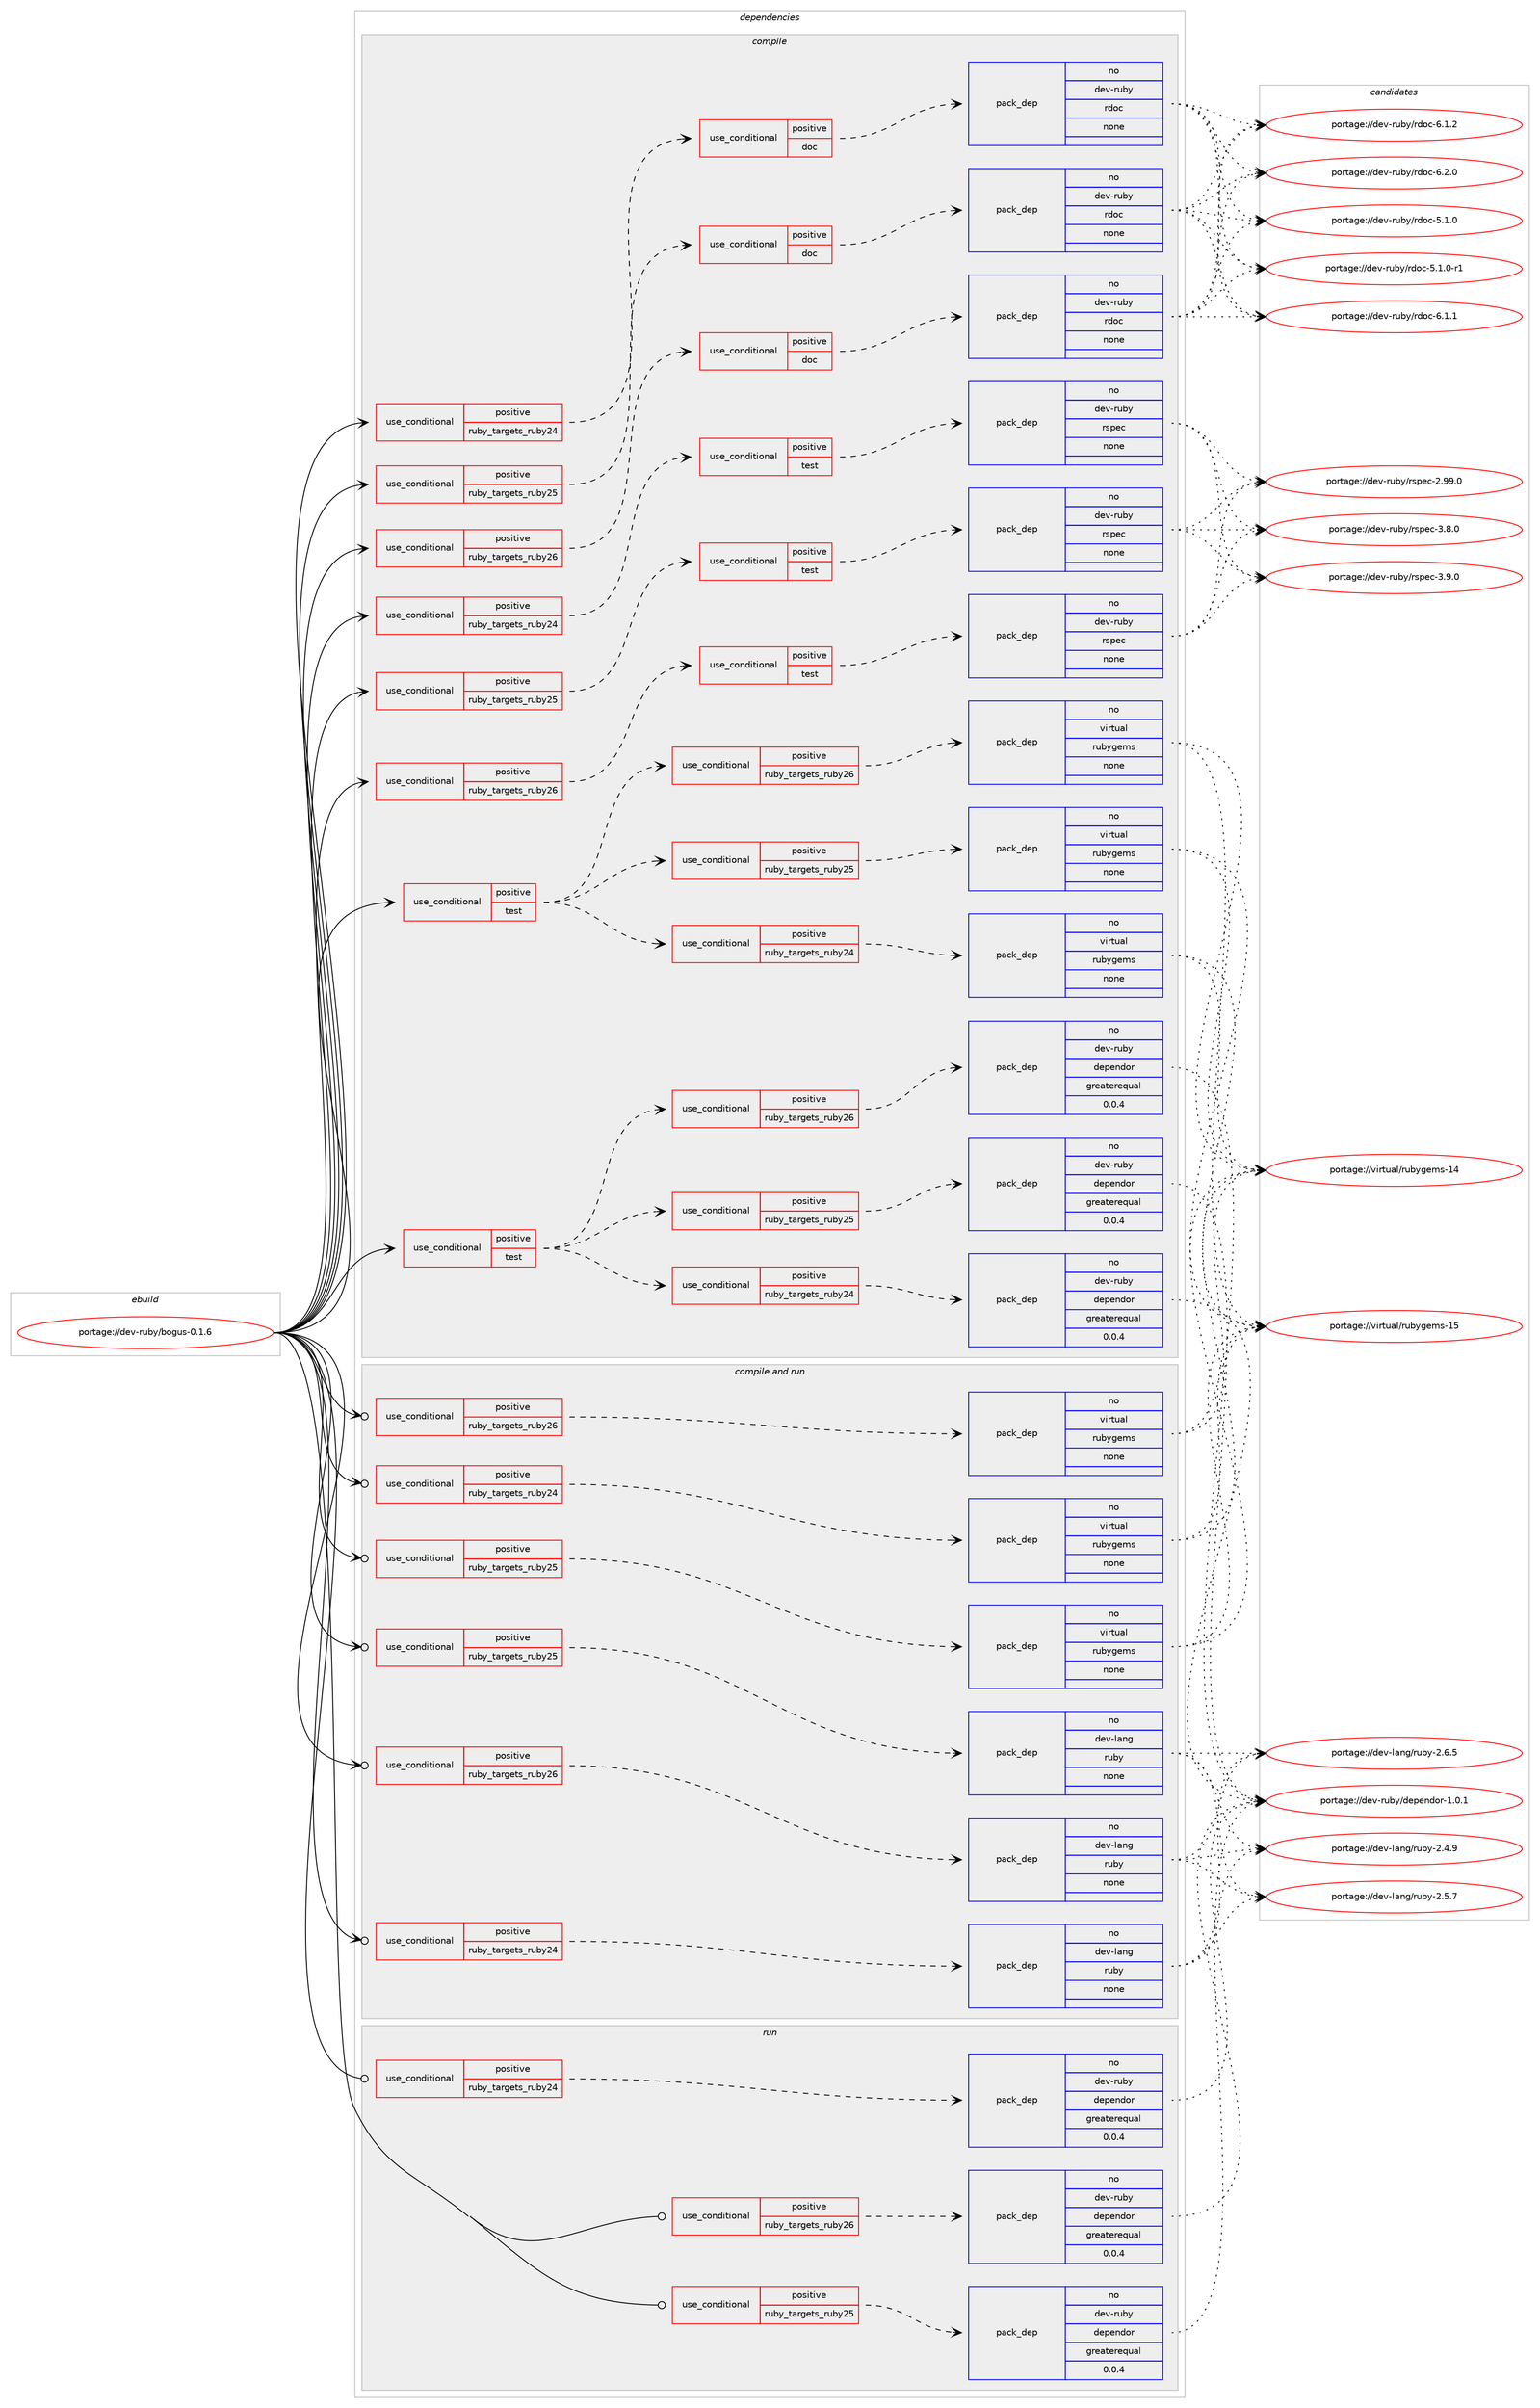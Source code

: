 digraph prolog {

# *************
# Graph options
# *************

newrank=true;
concentrate=true;
compound=true;
graph [rankdir=LR,fontname=Helvetica,fontsize=10,ranksep=1.5];#, ranksep=2.5, nodesep=0.2];
edge  [arrowhead=vee];
node  [fontname=Helvetica,fontsize=10];

# **********
# The ebuild
# **********

subgraph cluster_leftcol {
color=gray;
rank=same;
label=<<i>ebuild</i>>;
id [label="portage://dev-ruby/bogus-0.1.6", color=red, width=4, href="../dev-ruby/bogus-0.1.6.svg"];
}

# ****************
# The dependencies
# ****************

subgraph cluster_midcol {
color=gray;
label=<<i>dependencies</i>>;
subgraph cluster_compile {
fillcolor="#eeeeee";
style=filled;
label=<<i>compile</i>>;
subgraph cond48511 {
dependency214057 [label=<<TABLE BORDER="0" CELLBORDER="1" CELLSPACING="0" CELLPADDING="4"><TR><TD ROWSPAN="3" CELLPADDING="10">use_conditional</TD></TR><TR><TD>positive</TD></TR><TR><TD>ruby_targets_ruby24</TD></TR></TABLE>>, shape=none, color=red];
subgraph cond48512 {
dependency214058 [label=<<TABLE BORDER="0" CELLBORDER="1" CELLSPACING="0" CELLPADDING="4"><TR><TD ROWSPAN="3" CELLPADDING="10">use_conditional</TD></TR><TR><TD>positive</TD></TR><TR><TD>doc</TD></TR></TABLE>>, shape=none, color=red];
subgraph pack162074 {
dependency214059 [label=<<TABLE BORDER="0" CELLBORDER="1" CELLSPACING="0" CELLPADDING="4" WIDTH="220"><TR><TD ROWSPAN="6" CELLPADDING="30">pack_dep</TD></TR><TR><TD WIDTH="110">no</TD></TR><TR><TD>dev-ruby</TD></TR><TR><TD>rdoc</TD></TR><TR><TD>none</TD></TR><TR><TD></TD></TR></TABLE>>, shape=none, color=blue];
}
dependency214058:e -> dependency214059:w [weight=20,style="dashed",arrowhead="vee"];
}
dependency214057:e -> dependency214058:w [weight=20,style="dashed",arrowhead="vee"];
}
id:e -> dependency214057:w [weight=20,style="solid",arrowhead="vee"];
subgraph cond48513 {
dependency214060 [label=<<TABLE BORDER="0" CELLBORDER="1" CELLSPACING="0" CELLPADDING="4"><TR><TD ROWSPAN="3" CELLPADDING="10">use_conditional</TD></TR><TR><TD>positive</TD></TR><TR><TD>ruby_targets_ruby24</TD></TR></TABLE>>, shape=none, color=red];
subgraph cond48514 {
dependency214061 [label=<<TABLE BORDER="0" CELLBORDER="1" CELLSPACING="0" CELLPADDING="4"><TR><TD ROWSPAN="3" CELLPADDING="10">use_conditional</TD></TR><TR><TD>positive</TD></TR><TR><TD>test</TD></TR></TABLE>>, shape=none, color=red];
subgraph pack162075 {
dependency214062 [label=<<TABLE BORDER="0" CELLBORDER="1" CELLSPACING="0" CELLPADDING="4" WIDTH="220"><TR><TD ROWSPAN="6" CELLPADDING="30">pack_dep</TD></TR><TR><TD WIDTH="110">no</TD></TR><TR><TD>dev-ruby</TD></TR><TR><TD>rspec</TD></TR><TR><TD>none</TD></TR><TR><TD></TD></TR></TABLE>>, shape=none, color=blue];
}
dependency214061:e -> dependency214062:w [weight=20,style="dashed",arrowhead="vee"];
}
dependency214060:e -> dependency214061:w [weight=20,style="dashed",arrowhead="vee"];
}
id:e -> dependency214060:w [weight=20,style="solid",arrowhead="vee"];
subgraph cond48515 {
dependency214063 [label=<<TABLE BORDER="0" CELLBORDER="1" CELLSPACING="0" CELLPADDING="4"><TR><TD ROWSPAN="3" CELLPADDING="10">use_conditional</TD></TR><TR><TD>positive</TD></TR><TR><TD>ruby_targets_ruby25</TD></TR></TABLE>>, shape=none, color=red];
subgraph cond48516 {
dependency214064 [label=<<TABLE BORDER="0" CELLBORDER="1" CELLSPACING="0" CELLPADDING="4"><TR><TD ROWSPAN="3" CELLPADDING="10">use_conditional</TD></TR><TR><TD>positive</TD></TR><TR><TD>doc</TD></TR></TABLE>>, shape=none, color=red];
subgraph pack162076 {
dependency214065 [label=<<TABLE BORDER="0" CELLBORDER="1" CELLSPACING="0" CELLPADDING="4" WIDTH="220"><TR><TD ROWSPAN="6" CELLPADDING="30">pack_dep</TD></TR><TR><TD WIDTH="110">no</TD></TR><TR><TD>dev-ruby</TD></TR><TR><TD>rdoc</TD></TR><TR><TD>none</TD></TR><TR><TD></TD></TR></TABLE>>, shape=none, color=blue];
}
dependency214064:e -> dependency214065:w [weight=20,style="dashed",arrowhead="vee"];
}
dependency214063:e -> dependency214064:w [weight=20,style="dashed",arrowhead="vee"];
}
id:e -> dependency214063:w [weight=20,style="solid",arrowhead="vee"];
subgraph cond48517 {
dependency214066 [label=<<TABLE BORDER="0" CELLBORDER="1" CELLSPACING="0" CELLPADDING="4"><TR><TD ROWSPAN="3" CELLPADDING="10">use_conditional</TD></TR><TR><TD>positive</TD></TR><TR><TD>ruby_targets_ruby25</TD></TR></TABLE>>, shape=none, color=red];
subgraph cond48518 {
dependency214067 [label=<<TABLE BORDER="0" CELLBORDER="1" CELLSPACING="0" CELLPADDING="4"><TR><TD ROWSPAN="3" CELLPADDING="10">use_conditional</TD></TR><TR><TD>positive</TD></TR><TR><TD>test</TD></TR></TABLE>>, shape=none, color=red];
subgraph pack162077 {
dependency214068 [label=<<TABLE BORDER="0" CELLBORDER="1" CELLSPACING="0" CELLPADDING="4" WIDTH="220"><TR><TD ROWSPAN="6" CELLPADDING="30">pack_dep</TD></TR><TR><TD WIDTH="110">no</TD></TR><TR><TD>dev-ruby</TD></TR><TR><TD>rspec</TD></TR><TR><TD>none</TD></TR><TR><TD></TD></TR></TABLE>>, shape=none, color=blue];
}
dependency214067:e -> dependency214068:w [weight=20,style="dashed",arrowhead="vee"];
}
dependency214066:e -> dependency214067:w [weight=20,style="dashed",arrowhead="vee"];
}
id:e -> dependency214066:w [weight=20,style="solid",arrowhead="vee"];
subgraph cond48519 {
dependency214069 [label=<<TABLE BORDER="0" CELLBORDER="1" CELLSPACING="0" CELLPADDING="4"><TR><TD ROWSPAN="3" CELLPADDING="10">use_conditional</TD></TR><TR><TD>positive</TD></TR><TR><TD>ruby_targets_ruby26</TD></TR></TABLE>>, shape=none, color=red];
subgraph cond48520 {
dependency214070 [label=<<TABLE BORDER="0" CELLBORDER="1" CELLSPACING="0" CELLPADDING="4"><TR><TD ROWSPAN="3" CELLPADDING="10">use_conditional</TD></TR><TR><TD>positive</TD></TR><TR><TD>doc</TD></TR></TABLE>>, shape=none, color=red];
subgraph pack162078 {
dependency214071 [label=<<TABLE BORDER="0" CELLBORDER="1" CELLSPACING="0" CELLPADDING="4" WIDTH="220"><TR><TD ROWSPAN="6" CELLPADDING="30">pack_dep</TD></TR><TR><TD WIDTH="110">no</TD></TR><TR><TD>dev-ruby</TD></TR><TR><TD>rdoc</TD></TR><TR><TD>none</TD></TR><TR><TD></TD></TR></TABLE>>, shape=none, color=blue];
}
dependency214070:e -> dependency214071:w [weight=20,style="dashed",arrowhead="vee"];
}
dependency214069:e -> dependency214070:w [weight=20,style="dashed",arrowhead="vee"];
}
id:e -> dependency214069:w [weight=20,style="solid",arrowhead="vee"];
subgraph cond48521 {
dependency214072 [label=<<TABLE BORDER="0" CELLBORDER="1" CELLSPACING="0" CELLPADDING="4"><TR><TD ROWSPAN="3" CELLPADDING="10">use_conditional</TD></TR><TR><TD>positive</TD></TR><TR><TD>ruby_targets_ruby26</TD></TR></TABLE>>, shape=none, color=red];
subgraph cond48522 {
dependency214073 [label=<<TABLE BORDER="0" CELLBORDER="1" CELLSPACING="0" CELLPADDING="4"><TR><TD ROWSPAN="3" CELLPADDING="10">use_conditional</TD></TR><TR><TD>positive</TD></TR><TR><TD>test</TD></TR></TABLE>>, shape=none, color=red];
subgraph pack162079 {
dependency214074 [label=<<TABLE BORDER="0" CELLBORDER="1" CELLSPACING="0" CELLPADDING="4" WIDTH="220"><TR><TD ROWSPAN="6" CELLPADDING="30">pack_dep</TD></TR><TR><TD WIDTH="110">no</TD></TR><TR><TD>dev-ruby</TD></TR><TR><TD>rspec</TD></TR><TR><TD>none</TD></TR><TR><TD></TD></TR></TABLE>>, shape=none, color=blue];
}
dependency214073:e -> dependency214074:w [weight=20,style="dashed",arrowhead="vee"];
}
dependency214072:e -> dependency214073:w [weight=20,style="dashed",arrowhead="vee"];
}
id:e -> dependency214072:w [weight=20,style="solid",arrowhead="vee"];
subgraph cond48523 {
dependency214075 [label=<<TABLE BORDER="0" CELLBORDER="1" CELLSPACING="0" CELLPADDING="4"><TR><TD ROWSPAN="3" CELLPADDING="10">use_conditional</TD></TR><TR><TD>positive</TD></TR><TR><TD>test</TD></TR></TABLE>>, shape=none, color=red];
subgraph cond48524 {
dependency214076 [label=<<TABLE BORDER="0" CELLBORDER="1" CELLSPACING="0" CELLPADDING="4"><TR><TD ROWSPAN="3" CELLPADDING="10">use_conditional</TD></TR><TR><TD>positive</TD></TR><TR><TD>ruby_targets_ruby24</TD></TR></TABLE>>, shape=none, color=red];
subgraph pack162080 {
dependency214077 [label=<<TABLE BORDER="0" CELLBORDER="1" CELLSPACING="0" CELLPADDING="4" WIDTH="220"><TR><TD ROWSPAN="6" CELLPADDING="30">pack_dep</TD></TR><TR><TD WIDTH="110">no</TD></TR><TR><TD>dev-ruby</TD></TR><TR><TD>dependor</TD></TR><TR><TD>greaterequal</TD></TR><TR><TD>0.0.4</TD></TR></TABLE>>, shape=none, color=blue];
}
dependency214076:e -> dependency214077:w [weight=20,style="dashed",arrowhead="vee"];
}
dependency214075:e -> dependency214076:w [weight=20,style="dashed",arrowhead="vee"];
subgraph cond48525 {
dependency214078 [label=<<TABLE BORDER="0" CELLBORDER="1" CELLSPACING="0" CELLPADDING="4"><TR><TD ROWSPAN="3" CELLPADDING="10">use_conditional</TD></TR><TR><TD>positive</TD></TR><TR><TD>ruby_targets_ruby25</TD></TR></TABLE>>, shape=none, color=red];
subgraph pack162081 {
dependency214079 [label=<<TABLE BORDER="0" CELLBORDER="1" CELLSPACING="0" CELLPADDING="4" WIDTH="220"><TR><TD ROWSPAN="6" CELLPADDING="30">pack_dep</TD></TR><TR><TD WIDTH="110">no</TD></TR><TR><TD>dev-ruby</TD></TR><TR><TD>dependor</TD></TR><TR><TD>greaterequal</TD></TR><TR><TD>0.0.4</TD></TR></TABLE>>, shape=none, color=blue];
}
dependency214078:e -> dependency214079:w [weight=20,style="dashed",arrowhead="vee"];
}
dependency214075:e -> dependency214078:w [weight=20,style="dashed",arrowhead="vee"];
subgraph cond48526 {
dependency214080 [label=<<TABLE BORDER="0" CELLBORDER="1" CELLSPACING="0" CELLPADDING="4"><TR><TD ROWSPAN="3" CELLPADDING="10">use_conditional</TD></TR><TR><TD>positive</TD></TR><TR><TD>ruby_targets_ruby26</TD></TR></TABLE>>, shape=none, color=red];
subgraph pack162082 {
dependency214081 [label=<<TABLE BORDER="0" CELLBORDER="1" CELLSPACING="0" CELLPADDING="4" WIDTH="220"><TR><TD ROWSPAN="6" CELLPADDING="30">pack_dep</TD></TR><TR><TD WIDTH="110">no</TD></TR><TR><TD>dev-ruby</TD></TR><TR><TD>dependor</TD></TR><TR><TD>greaterequal</TD></TR><TR><TD>0.0.4</TD></TR></TABLE>>, shape=none, color=blue];
}
dependency214080:e -> dependency214081:w [weight=20,style="dashed",arrowhead="vee"];
}
dependency214075:e -> dependency214080:w [weight=20,style="dashed",arrowhead="vee"];
}
id:e -> dependency214075:w [weight=20,style="solid",arrowhead="vee"];
subgraph cond48527 {
dependency214082 [label=<<TABLE BORDER="0" CELLBORDER="1" CELLSPACING="0" CELLPADDING="4"><TR><TD ROWSPAN="3" CELLPADDING="10">use_conditional</TD></TR><TR><TD>positive</TD></TR><TR><TD>test</TD></TR></TABLE>>, shape=none, color=red];
subgraph cond48528 {
dependency214083 [label=<<TABLE BORDER="0" CELLBORDER="1" CELLSPACING="0" CELLPADDING="4"><TR><TD ROWSPAN="3" CELLPADDING="10">use_conditional</TD></TR><TR><TD>positive</TD></TR><TR><TD>ruby_targets_ruby24</TD></TR></TABLE>>, shape=none, color=red];
subgraph pack162083 {
dependency214084 [label=<<TABLE BORDER="0" CELLBORDER="1" CELLSPACING="0" CELLPADDING="4" WIDTH="220"><TR><TD ROWSPAN="6" CELLPADDING="30">pack_dep</TD></TR><TR><TD WIDTH="110">no</TD></TR><TR><TD>virtual</TD></TR><TR><TD>rubygems</TD></TR><TR><TD>none</TD></TR><TR><TD></TD></TR></TABLE>>, shape=none, color=blue];
}
dependency214083:e -> dependency214084:w [weight=20,style="dashed",arrowhead="vee"];
}
dependency214082:e -> dependency214083:w [weight=20,style="dashed",arrowhead="vee"];
subgraph cond48529 {
dependency214085 [label=<<TABLE BORDER="0" CELLBORDER="1" CELLSPACING="0" CELLPADDING="4"><TR><TD ROWSPAN="3" CELLPADDING="10">use_conditional</TD></TR><TR><TD>positive</TD></TR><TR><TD>ruby_targets_ruby25</TD></TR></TABLE>>, shape=none, color=red];
subgraph pack162084 {
dependency214086 [label=<<TABLE BORDER="0" CELLBORDER="1" CELLSPACING="0" CELLPADDING="4" WIDTH="220"><TR><TD ROWSPAN="6" CELLPADDING="30">pack_dep</TD></TR><TR><TD WIDTH="110">no</TD></TR><TR><TD>virtual</TD></TR><TR><TD>rubygems</TD></TR><TR><TD>none</TD></TR><TR><TD></TD></TR></TABLE>>, shape=none, color=blue];
}
dependency214085:e -> dependency214086:w [weight=20,style="dashed",arrowhead="vee"];
}
dependency214082:e -> dependency214085:w [weight=20,style="dashed",arrowhead="vee"];
subgraph cond48530 {
dependency214087 [label=<<TABLE BORDER="0" CELLBORDER="1" CELLSPACING="0" CELLPADDING="4"><TR><TD ROWSPAN="3" CELLPADDING="10">use_conditional</TD></TR><TR><TD>positive</TD></TR><TR><TD>ruby_targets_ruby26</TD></TR></TABLE>>, shape=none, color=red];
subgraph pack162085 {
dependency214088 [label=<<TABLE BORDER="0" CELLBORDER="1" CELLSPACING="0" CELLPADDING="4" WIDTH="220"><TR><TD ROWSPAN="6" CELLPADDING="30">pack_dep</TD></TR><TR><TD WIDTH="110">no</TD></TR><TR><TD>virtual</TD></TR><TR><TD>rubygems</TD></TR><TR><TD>none</TD></TR><TR><TD></TD></TR></TABLE>>, shape=none, color=blue];
}
dependency214087:e -> dependency214088:w [weight=20,style="dashed",arrowhead="vee"];
}
dependency214082:e -> dependency214087:w [weight=20,style="dashed",arrowhead="vee"];
}
id:e -> dependency214082:w [weight=20,style="solid",arrowhead="vee"];
}
subgraph cluster_compileandrun {
fillcolor="#eeeeee";
style=filled;
label=<<i>compile and run</i>>;
subgraph cond48531 {
dependency214089 [label=<<TABLE BORDER="0" CELLBORDER="1" CELLSPACING="0" CELLPADDING="4"><TR><TD ROWSPAN="3" CELLPADDING="10">use_conditional</TD></TR><TR><TD>positive</TD></TR><TR><TD>ruby_targets_ruby24</TD></TR></TABLE>>, shape=none, color=red];
subgraph pack162086 {
dependency214090 [label=<<TABLE BORDER="0" CELLBORDER="1" CELLSPACING="0" CELLPADDING="4" WIDTH="220"><TR><TD ROWSPAN="6" CELLPADDING="30">pack_dep</TD></TR><TR><TD WIDTH="110">no</TD></TR><TR><TD>dev-lang</TD></TR><TR><TD>ruby</TD></TR><TR><TD>none</TD></TR><TR><TD></TD></TR></TABLE>>, shape=none, color=blue];
}
dependency214089:e -> dependency214090:w [weight=20,style="dashed",arrowhead="vee"];
}
id:e -> dependency214089:w [weight=20,style="solid",arrowhead="odotvee"];
subgraph cond48532 {
dependency214091 [label=<<TABLE BORDER="0" CELLBORDER="1" CELLSPACING="0" CELLPADDING="4"><TR><TD ROWSPAN="3" CELLPADDING="10">use_conditional</TD></TR><TR><TD>positive</TD></TR><TR><TD>ruby_targets_ruby24</TD></TR></TABLE>>, shape=none, color=red];
subgraph pack162087 {
dependency214092 [label=<<TABLE BORDER="0" CELLBORDER="1" CELLSPACING="0" CELLPADDING="4" WIDTH="220"><TR><TD ROWSPAN="6" CELLPADDING="30">pack_dep</TD></TR><TR><TD WIDTH="110">no</TD></TR><TR><TD>virtual</TD></TR><TR><TD>rubygems</TD></TR><TR><TD>none</TD></TR><TR><TD></TD></TR></TABLE>>, shape=none, color=blue];
}
dependency214091:e -> dependency214092:w [weight=20,style="dashed",arrowhead="vee"];
}
id:e -> dependency214091:w [weight=20,style="solid",arrowhead="odotvee"];
subgraph cond48533 {
dependency214093 [label=<<TABLE BORDER="0" CELLBORDER="1" CELLSPACING="0" CELLPADDING="4"><TR><TD ROWSPAN="3" CELLPADDING="10">use_conditional</TD></TR><TR><TD>positive</TD></TR><TR><TD>ruby_targets_ruby25</TD></TR></TABLE>>, shape=none, color=red];
subgraph pack162088 {
dependency214094 [label=<<TABLE BORDER="0" CELLBORDER="1" CELLSPACING="0" CELLPADDING="4" WIDTH="220"><TR><TD ROWSPAN="6" CELLPADDING="30">pack_dep</TD></TR><TR><TD WIDTH="110">no</TD></TR><TR><TD>dev-lang</TD></TR><TR><TD>ruby</TD></TR><TR><TD>none</TD></TR><TR><TD></TD></TR></TABLE>>, shape=none, color=blue];
}
dependency214093:e -> dependency214094:w [weight=20,style="dashed",arrowhead="vee"];
}
id:e -> dependency214093:w [weight=20,style="solid",arrowhead="odotvee"];
subgraph cond48534 {
dependency214095 [label=<<TABLE BORDER="0" CELLBORDER="1" CELLSPACING="0" CELLPADDING="4"><TR><TD ROWSPAN="3" CELLPADDING="10">use_conditional</TD></TR><TR><TD>positive</TD></TR><TR><TD>ruby_targets_ruby25</TD></TR></TABLE>>, shape=none, color=red];
subgraph pack162089 {
dependency214096 [label=<<TABLE BORDER="0" CELLBORDER="1" CELLSPACING="0" CELLPADDING="4" WIDTH="220"><TR><TD ROWSPAN="6" CELLPADDING="30">pack_dep</TD></TR><TR><TD WIDTH="110">no</TD></TR><TR><TD>virtual</TD></TR><TR><TD>rubygems</TD></TR><TR><TD>none</TD></TR><TR><TD></TD></TR></TABLE>>, shape=none, color=blue];
}
dependency214095:e -> dependency214096:w [weight=20,style="dashed",arrowhead="vee"];
}
id:e -> dependency214095:w [weight=20,style="solid",arrowhead="odotvee"];
subgraph cond48535 {
dependency214097 [label=<<TABLE BORDER="0" CELLBORDER="1" CELLSPACING="0" CELLPADDING="4"><TR><TD ROWSPAN="3" CELLPADDING="10">use_conditional</TD></TR><TR><TD>positive</TD></TR><TR><TD>ruby_targets_ruby26</TD></TR></TABLE>>, shape=none, color=red];
subgraph pack162090 {
dependency214098 [label=<<TABLE BORDER="0" CELLBORDER="1" CELLSPACING="0" CELLPADDING="4" WIDTH="220"><TR><TD ROWSPAN="6" CELLPADDING="30">pack_dep</TD></TR><TR><TD WIDTH="110">no</TD></TR><TR><TD>dev-lang</TD></TR><TR><TD>ruby</TD></TR><TR><TD>none</TD></TR><TR><TD></TD></TR></TABLE>>, shape=none, color=blue];
}
dependency214097:e -> dependency214098:w [weight=20,style="dashed",arrowhead="vee"];
}
id:e -> dependency214097:w [weight=20,style="solid",arrowhead="odotvee"];
subgraph cond48536 {
dependency214099 [label=<<TABLE BORDER="0" CELLBORDER="1" CELLSPACING="0" CELLPADDING="4"><TR><TD ROWSPAN="3" CELLPADDING="10">use_conditional</TD></TR><TR><TD>positive</TD></TR><TR><TD>ruby_targets_ruby26</TD></TR></TABLE>>, shape=none, color=red];
subgraph pack162091 {
dependency214100 [label=<<TABLE BORDER="0" CELLBORDER="1" CELLSPACING="0" CELLPADDING="4" WIDTH="220"><TR><TD ROWSPAN="6" CELLPADDING="30">pack_dep</TD></TR><TR><TD WIDTH="110">no</TD></TR><TR><TD>virtual</TD></TR><TR><TD>rubygems</TD></TR><TR><TD>none</TD></TR><TR><TD></TD></TR></TABLE>>, shape=none, color=blue];
}
dependency214099:e -> dependency214100:w [weight=20,style="dashed",arrowhead="vee"];
}
id:e -> dependency214099:w [weight=20,style="solid",arrowhead="odotvee"];
}
subgraph cluster_run {
fillcolor="#eeeeee";
style=filled;
label=<<i>run</i>>;
subgraph cond48537 {
dependency214101 [label=<<TABLE BORDER="0" CELLBORDER="1" CELLSPACING="0" CELLPADDING="4"><TR><TD ROWSPAN="3" CELLPADDING="10">use_conditional</TD></TR><TR><TD>positive</TD></TR><TR><TD>ruby_targets_ruby24</TD></TR></TABLE>>, shape=none, color=red];
subgraph pack162092 {
dependency214102 [label=<<TABLE BORDER="0" CELLBORDER="1" CELLSPACING="0" CELLPADDING="4" WIDTH="220"><TR><TD ROWSPAN="6" CELLPADDING="30">pack_dep</TD></TR><TR><TD WIDTH="110">no</TD></TR><TR><TD>dev-ruby</TD></TR><TR><TD>dependor</TD></TR><TR><TD>greaterequal</TD></TR><TR><TD>0.0.4</TD></TR></TABLE>>, shape=none, color=blue];
}
dependency214101:e -> dependency214102:w [weight=20,style="dashed",arrowhead="vee"];
}
id:e -> dependency214101:w [weight=20,style="solid",arrowhead="odot"];
subgraph cond48538 {
dependency214103 [label=<<TABLE BORDER="0" CELLBORDER="1" CELLSPACING="0" CELLPADDING="4"><TR><TD ROWSPAN="3" CELLPADDING="10">use_conditional</TD></TR><TR><TD>positive</TD></TR><TR><TD>ruby_targets_ruby25</TD></TR></TABLE>>, shape=none, color=red];
subgraph pack162093 {
dependency214104 [label=<<TABLE BORDER="0" CELLBORDER="1" CELLSPACING="0" CELLPADDING="4" WIDTH="220"><TR><TD ROWSPAN="6" CELLPADDING="30">pack_dep</TD></TR><TR><TD WIDTH="110">no</TD></TR><TR><TD>dev-ruby</TD></TR><TR><TD>dependor</TD></TR><TR><TD>greaterequal</TD></TR><TR><TD>0.0.4</TD></TR></TABLE>>, shape=none, color=blue];
}
dependency214103:e -> dependency214104:w [weight=20,style="dashed",arrowhead="vee"];
}
id:e -> dependency214103:w [weight=20,style="solid",arrowhead="odot"];
subgraph cond48539 {
dependency214105 [label=<<TABLE BORDER="0" CELLBORDER="1" CELLSPACING="0" CELLPADDING="4"><TR><TD ROWSPAN="3" CELLPADDING="10">use_conditional</TD></TR><TR><TD>positive</TD></TR><TR><TD>ruby_targets_ruby26</TD></TR></TABLE>>, shape=none, color=red];
subgraph pack162094 {
dependency214106 [label=<<TABLE BORDER="0" CELLBORDER="1" CELLSPACING="0" CELLPADDING="4" WIDTH="220"><TR><TD ROWSPAN="6" CELLPADDING="30">pack_dep</TD></TR><TR><TD WIDTH="110">no</TD></TR><TR><TD>dev-ruby</TD></TR><TR><TD>dependor</TD></TR><TR><TD>greaterequal</TD></TR><TR><TD>0.0.4</TD></TR></TABLE>>, shape=none, color=blue];
}
dependency214105:e -> dependency214106:w [weight=20,style="dashed",arrowhead="vee"];
}
id:e -> dependency214105:w [weight=20,style="solid",arrowhead="odot"];
}
}

# **************
# The candidates
# **************

subgraph cluster_choices {
rank=same;
color=gray;
label=<<i>candidates</i>>;

subgraph choice162074 {
color=black;
nodesep=1;
choiceportage10010111845114117981214711410011199455346494648 [label="portage://dev-ruby/rdoc-5.1.0", color=red, width=4,href="../dev-ruby/rdoc-5.1.0.svg"];
choiceportage100101118451141179812147114100111994553464946484511449 [label="portage://dev-ruby/rdoc-5.1.0-r1", color=red, width=4,href="../dev-ruby/rdoc-5.1.0-r1.svg"];
choiceportage10010111845114117981214711410011199455446494649 [label="portage://dev-ruby/rdoc-6.1.1", color=red, width=4,href="../dev-ruby/rdoc-6.1.1.svg"];
choiceportage10010111845114117981214711410011199455446494650 [label="portage://dev-ruby/rdoc-6.1.2", color=red, width=4,href="../dev-ruby/rdoc-6.1.2.svg"];
choiceportage10010111845114117981214711410011199455446504648 [label="portage://dev-ruby/rdoc-6.2.0", color=red, width=4,href="../dev-ruby/rdoc-6.2.0.svg"];
dependency214059:e -> choiceportage10010111845114117981214711410011199455346494648:w [style=dotted,weight="100"];
dependency214059:e -> choiceportage100101118451141179812147114100111994553464946484511449:w [style=dotted,weight="100"];
dependency214059:e -> choiceportage10010111845114117981214711410011199455446494649:w [style=dotted,weight="100"];
dependency214059:e -> choiceportage10010111845114117981214711410011199455446494650:w [style=dotted,weight="100"];
dependency214059:e -> choiceportage10010111845114117981214711410011199455446504648:w [style=dotted,weight="100"];
}
subgraph choice162075 {
color=black;
nodesep=1;
choiceportage1001011184511411798121471141151121019945504657574648 [label="portage://dev-ruby/rspec-2.99.0", color=red, width=4,href="../dev-ruby/rspec-2.99.0.svg"];
choiceportage10010111845114117981214711411511210199455146564648 [label="portage://dev-ruby/rspec-3.8.0", color=red, width=4,href="../dev-ruby/rspec-3.8.0.svg"];
choiceportage10010111845114117981214711411511210199455146574648 [label="portage://dev-ruby/rspec-3.9.0", color=red, width=4,href="../dev-ruby/rspec-3.9.0.svg"];
dependency214062:e -> choiceportage1001011184511411798121471141151121019945504657574648:w [style=dotted,weight="100"];
dependency214062:e -> choiceportage10010111845114117981214711411511210199455146564648:w [style=dotted,weight="100"];
dependency214062:e -> choiceportage10010111845114117981214711411511210199455146574648:w [style=dotted,weight="100"];
}
subgraph choice162076 {
color=black;
nodesep=1;
choiceportage10010111845114117981214711410011199455346494648 [label="portage://dev-ruby/rdoc-5.1.0", color=red, width=4,href="../dev-ruby/rdoc-5.1.0.svg"];
choiceportage100101118451141179812147114100111994553464946484511449 [label="portage://dev-ruby/rdoc-5.1.0-r1", color=red, width=4,href="../dev-ruby/rdoc-5.1.0-r1.svg"];
choiceportage10010111845114117981214711410011199455446494649 [label="portage://dev-ruby/rdoc-6.1.1", color=red, width=4,href="../dev-ruby/rdoc-6.1.1.svg"];
choiceportage10010111845114117981214711410011199455446494650 [label="portage://dev-ruby/rdoc-6.1.2", color=red, width=4,href="../dev-ruby/rdoc-6.1.2.svg"];
choiceportage10010111845114117981214711410011199455446504648 [label="portage://dev-ruby/rdoc-6.2.0", color=red, width=4,href="../dev-ruby/rdoc-6.2.0.svg"];
dependency214065:e -> choiceportage10010111845114117981214711410011199455346494648:w [style=dotted,weight="100"];
dependency214065:e -> choiceportage100101118451141179812147114100111994553464946484511449:w [style=dotted,weight="100"];
dependency214065:e -> choiceportage10010111845114117981214711410011199455446494649:w [style=dotted,weight="100"];
dependency214065:e -> choiceportage10010111845114117981214711410011199455446494650:w [style=dotted,weight="100"];
dependency214065:e -> choiceportage10010111845114117981214711410011199455446504648:w [style=dotted,weight="100"];
}
subgraph choice162077 {
color=black;
nodesep=1;
choiceportage1001011184511411798121471141151121019945504657574648 [label="portage://dev-ruby/rspec-2.99.0", color=red, width=4,href="../dev-ruby/rspec-2.99.0.svg"];
choiceportage10010111845114117981214711411511210199455146564648 [label="portage://dev-ruby/rspec-3.8.0", color=red, width=4,href="../dev-ruby/rspec-3.8.0.svg"];
choiceportage10010111845114117981214711411511210199455146574648 [label="portage://dev-ruby/rspec-3.9.0", color=red, width=4,href="../dev-ruby/rspec-3.9.0.svg"];
dependency214068:e -> choiceportage1001011184511411798121471141151121019945504657574648:w [style=dotted,weight="100"];
dependency214068:e -> choiceportage10010111845114117981214711411511210199455146564648:w [style=dotted,weight="100"];
dependency214068:e -> choiceportage10010111845114117981214711411511210199455146574648:w [style=dotted,weight="100"];
}
subgraph choice162078 {
color=black;
nodesep=1;
choiceportage10010111845114117981214711410011199455346494648 [label="portage://dev-ruby/rdoc-5.1.0", color=red, width=4,href="../dev-ruby/rdoc-5.1.0.svg"];
choiceportage100101118451141179812147114100111994553464946484511449 [label="portage://dev-ruby/rdoc-5.1.0-r1", color=red, width=4,href="../dev-ruby/rdoc-5.1.0-r1.svg"];
choiceportage10010111845114117981214711410011199455446494649 [label="portage://dev-ruby/rdoc-6.1.1", color=red, width=4,href="../dev-ruby/rdoc-6.1.1.svg"];
choiceportage10010111845114117981214711410011199455446494650 [label="portage://dev-ruby/rdoc-6.1.2", color=red, width=4,href="../dev-ruby/rdoc-6.1.2.svg"];
choiceportage10010111845114117981214711410011199455446504648 [label="portage://dev-ruby/rdoc-6.2.0", color=red, width=4,href="../dev-ruby/rdoc-6.2.0.svg"];
dependency214071:e -> choiceportage10010111845114117981214711410011199455346494648:w [style=dotted,weight="100"];
dependency214071:e -> choiceportage100101118451141179812147114100111994553464946484511449:w [style=dotted,weight="100"];
dependency214071:e -> choiceportage10010111845114117981214711410011199455446494649:w [style=dotted,weight="100"];
dependency214071:e -> choiceportage10010111845114117981214711410011199455446494650:w [style=dotted,weight="100"];
dependency214071:e -> choiceportage10010111845114117981214711410011199455446504648:w [style=dotted,weight="100"];
}
subgraph choice162079 {
color=black;
nodesep=1;
choiceportage1001011184511411798121471141151121019945504657574648 [label="portage://dev-ruby/rspec-2.99.0", color=red, width=4,href="../dev-ruby/rspec-2.99.0.svg"];
choiceportage10010111845114117981214711411511210199455146564648 [label="portage://dev-ruby/rspec-3.8.0", color=red, width=4,href="../dev-ruby/rspec-3.8.0.svg"];
choiceportage10010111845114117981214711411511210199455146574648 [label="portage://dev-ruby/rspec-3.9.0", color=red, width=4,href="../dev-ruby/rspec-3.9.0.svg"];
dependency214074:e -> choiceportage1001011184511411798121471141151121019945504657574648:w [style=dotted,weight="100"];
dependency214074:e -> choiceportage10010111845114117981214711411511210199455146564648:w [style=dotted,weight="100"];
dependency214074:e -> choiceportage10010111845114117981214711411511210199455146574648:w [style=dotted,weight="100"];
}
subgraph choice162080 {
color=black;
nodesep=1;
choiceportage100101118451141179812147100101112101110100111114454946484649 [label="portage://dev-ruby/dependor-1.0.1", color=red, width=4,href="../dev-ruby/dependor-1.0.1.svg"];
dependency214077:e -> choiceportage100101118451141179812147100101112101110100111114454946484649:w [style=dotted,weight="100"];
}
subgraph choice162081 {
color=black;
nodesep=1;
choiceportage100101118451141179812147100101112101110100111114454946484649 [label="portage://dev-ruby/dependor-1.0.1", color=red, width=4,href="../dev-ruby/dependor-1.0.1.svg"];
dependency214079:e -> choiceportage100101118451141179812147100101112101110100111114454946484649:w [style=dotted,weight="100"];
}
subgraph choice162082 {
color=black;
nodesep=1;
choiceportage100101118451141179812147100101112101110100111114454946484649 [label="portage://dev-ruby/dependor-1.0.1", color=red, width=4,href="../dev-ruby/dependor-1.0.1.svg"];
dependency214081:e -> choiceportage100101118451141179812147100101112101110100111114454946484649:w [style=dotted,weight="100"];
}
subgraph choice162083 {
color=black;
nodesep=1;
choiceportage118105114116117971084711411798121103101109115454952 [label="portage://virtual/rubygems-14", color=red, width=4,href="../virtual/rubygems-14.svg"];
choiceportage118105114116117971084711411798121103101109115454953 [label="portage://virtual/rubygems-15", color=red, width=4,href="../virtual/rubygems-15.svg"];
dependency214084:e -> choiceportage118105114116117971084711411798121103101109115454952:w [style=dotted,weight="100"];
dependency214084:e -> choiceportage118105114116117971084711411798121103101109115454953:w [style=dotted,weight="100"];
}
subgraph choice162084 {
color=black;
nodesep=1;
choiceportage118105114116117971084711411798121103101109115454952 [label="portage://virtual/rubygems-14", color=red, width=4,href="../virtual/rubygems-14.svg"];
choiceportage118105114116117971084711411798121103101109115454953 [label="portage://virtual/rubygems-15", color=red, width=4,href="../virtual/rubygems-15.svg"];
dependency214086:e -> choiceportage118105114116117971084711411798121103101109115454952:w [style=dotted,weight="100"];
dependency214086:e -> choiceportage118105114116117971084711411798121103101109115454953:w [style=dotted,weight="100"];
}
subgraph choice162085 {
color=black;
nodesep=1;
choiceportage118105114116117971084711411798121103101109115454952 [label="portage://virtual/rubygems-14", color=red, width=4,href="../virtual/rubygems-14.svg"];
choiceportage118105114116117971084711411798121103101109115454953 [label="portage://virtual/rubygems-15", color=red, width=4,href="../virtual/rubygems-15.svg"];
dependency214088:e -> choiceportage118105114116117971084711411798121103101109115454952:w [style=dotted,weight="100"];
dependency214088:e -> choiceportage118105114116117971084711411798121103101109115454953:w [style=dotted,weight="100"];
}
subgraph choice162086 {
color=black;
nodesep=1;
choiceportage10010111845108971101034711411798121455046524657 [label="portage://dev-lang/ruby-2.4.9", color=red, width=4,href="../dev-lang/ruby-2.4.9.svg"];
choiceportage10010111845108971101034711411798121455046534655 [label="portage://dev-lang/ruby-2.5.7", color=red, width=4,href="../dev-lang/ruby-2.5.7.svg"];
choiceportage10010111845108971101034711411798121455046544653 [label="portage://dev-lang/ruby-2.6.5", color=red, width=4,href="../dev-lang/ruby-2.6.5.svg"];
dependency214090:e -> choiceportage10010111845108971101034711411798121455046524657:w [style=dotted,weight="100"];
dependency214090:e -> choiceportage10010111845108971101034711411798121455046534655:w [style=dotted,weight="100"];
dependency214090:e -> choiceportage10010111845108971101034711411798121455046544653:w [style=dotted,weight="100"];
}
subgraph choice162087 {
color=black;
nodesep=1;
choiceportage118105114116117971084711411798121103101109115454952 [label="portage://virtual/rubygems-14", color=red, width=4,href="../virtual/rubygems-14.svg"];
choiceportage118105114116117971084711411798121103101109115454953 [label="portage://virtual/rubygems-15", color=red, width=4,href="../virtual/rubygems-15.svg"];
dependency214092:e -> choiceportage118105114116117971084711411798121103101109115454952:w [style=dotted,weight="100"];
dependency214092:e -> choiceportage118105114116117971084711411798121103101109115454953:w [style=dotted,weight="100"];
}
subgraph choice162088 {
color=black;
nodesep=1;
choiceportage10010111845108971101034711411798121455046524657 [label="portage://dev-lang/ruby-2.4.9", color=red, width=4,href="../dev-lang/ruby-2.4.9.svg"];
choiceportage10010111845108971101034711411798121455046534655 [label="portage://dev-lang/ruby-2.5.7", color=red, width=4,href="../dev-lang/ruby-2.5.7.svg"];
choiceportage10010111845108971101034711411798121455046544653 [label="portage://dev-lang/ruby-2.6.5", color=red, width=4,href="../dev-lang/ruby-2.6.5.svg"];
dependency214094:e -> choiceportage10010111845108971101034711411798121455046524657:w [style=dotted,weight="100"];
dependency214094:e -> choiceportage10010111845108971101034711411798121455046534655:w [style=dotted,weight="100"];
dependency214094:e -> choiceportage10010111845108971101034711411798121455046544653:w [style=dotted,weight="100"];
}
subgraph choice162089 {
color=black;
nodesep=1;
choiceportage118105114116117971084711411798121103101109115454952 [label="portage://virtual/rubygems-14", color=red, width=4,href="../virtual/rubygems-14.svg"];
choiceportage118105114116117971084711411798121103101109115454953 [label="portage://virtual/rubygems-15", color=red, width=4,href="../virtual/rubygems-15.svg"];
dependency214096:e -> choiceportage118105114116117971084711411798121103101109115454952:w [style=dotted,weight="100"];
dependency214096:e -> choiceportage118105114116117971084711411798121103101109115454953:w [style=dotted,weight="100"];
}
subgraph choice162090 {
color=black;
nodesep=1;
choiceportage10010111845108971101034711411798121455046524657 [label="portage://dev-lang/ruby-2.4.9", color=red, width=4,href="../dev-lang/ruby-2.4.9.svg"];
choiceportage10010111845108971101034711411798121455046534655 [label="portage://dev-lang/ruby-2.5.7", color=red, width=4,href="../dev-lang/ruby-2.5.7.svg"];
choiceportage10010111845108971101034711411798121455046544653 [label="portage://dev-lang/ruby-2.6.5", color=red, width=4,href="../dev-lang/ruby-2.6.5.svg"];
dependency214098:e -> choiceportage10010111845108971101034711411798121455046524657:w [style=dotted,weight="100"];
dependency214098:e -> choiceportage10010111845108971101034711411798121455046534655:w [style=dotted,weight="100"];
dependency214098:e -> choiceportage10010111845108971101034711411798121455046544653:w [style=dotted,weight="100"];
}
subgraph choice162091 {
color=black;
nodesep=1;
choiceportage118105114116117971084711411798121103101109115454952 [label="portage://virtual/rubygems-14", color=red, width=4,href="../virtual/rubygems-14.svg"];
choiceportage118105114116117971084711411798121103101109115454953 [label="portage://virtual/rubygems-15", color=red, width=4,href="../virtual/rubygems-15.svg"];
dependency214100:e -> choiceportage118105114116117971084711411798121103101109115454952:w [style=dotted,weight="100"];
dependency214100:e -> choiceportage118105114116117971084711411798121103101109115454953:w [style=dotted,weight="100"];
}
subgraph choice162092 {
color=black;
nodesep=1;
choiceportage100101118451141179812147100101112101110100111114454946484649 [label="portage://dev-ruby/dependor-1.0.1", color=red, width=4,href="../dev-ruby/dependor-1.0.1.svg"];
dependency214102:e -> choiceportage100101118451141179812147100101112101110100111114454946484649:w [style=dotted,weight="100"];
}
subgraph choice162093 {
color=black;
nodesep=1;
choiceportage100101118451141179812147100101112101110100111114454946484649 [label="portage://dev-ruby/dependor-1.0.1", color=red, width=4,href="../dev-ruby/dependor-1.0.1.svg"];
dependency214104:e -> choiceportage100101118451141179812147100101112101110100111114454946484649:w [style=dotted,weight="100"];
}
subgraph choice162094 {
color=black;
nodesep=1;
choiceportage100101118451141179812147100101112101110100111114454946484649 [label="portage://dev-ruby/dependor-1.0.1", color=red, width=4,href="../dev-ruby/dependor-1.0.1.svg"];
dependency214106:e -> choiceportage100101118451141179812147100101112101110100111114454946484649:w [style=dotted,weight="100"];
}
}

}
